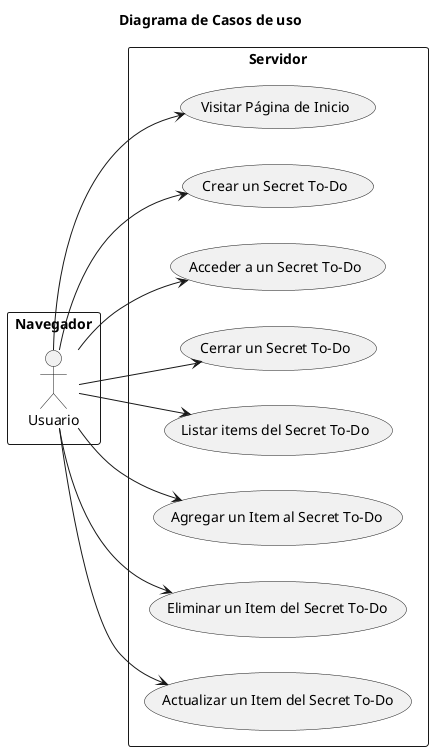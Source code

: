 /'
    Ing. Tirso Martínez Reyes
    Universidad Internacional de la Rioja
    Programación en el servidor
    Enero 2022
'/

@startuml SECRET_TODO_USECASES
left to right direction

title Diagrama de Casos de uso

rectangle Navegador {
    actor "Usuario" as U
}

rectangle Servidor {
    usecase "Visitar Página de Inicio" as UC_home
    usecase "Crear un Secret To-Do" as UC_createToDo
    usecase "Acceder a un Secret To-Do" as UC_getToDo
    usecase "Cerrar un Secret To-Do" as UC_closeToDo
    usecase "Listar items del Secret To-Do" as UC_listToDo
    usecase "Agregar un Item al Secret To-Do" as UC_addItem
    usecase "Eliminar un Item del Secret To-Do" as UC_removeItem
    usecase "Actualizar un Item del Secret To-Do" as UC_updateItem

    U --> UC_home
    U --> UC_createToDo
    U --> UC_getToDo
    U --> UC_closeToDo
    U --> UC_listToDo
    U --> UC_addItem
    U --> UC_removeItem
    U --> UC_updateItem
}
@enduml

@startuml SECRET_TODO_FLOW
scale 2
title Diagrama de Actividad de usuario

start
:Accede a la página de inicio;
fork
:Crear Secret To-Do;
fork again
:Acceder a un Secret To-Do;
end fork
fork
:Listar items en Secret To-Do;
fork again
:Agregar un Item al Secret To-Do;
fork again
:Eliminar un Item del Secret To-Do;
fork again
:Actualizar un Item del Secret To-Do;
end fork
:Cerrar un Secret To-Do;
stop
@enduml

@startuml SECRET_TODO_ENTITIES
title Diagrama de Clases

class ToDo{
    Integer id
    String label
    String userPassPhrase
    String systemPassPhrase
    Item[] items
    AccessToken accessToken
}

class Item{
    Integer Id
    Boolean isDone
    String label
}

class AccessToken{    
    String accessToken
    'Integer startTime
    'Integer endTime
    Integer toDo
}

class Log{
    Integer id
    Integer time
    String  target
    String  action
    String  data
}


ToDo -l- Item : tiene 0 o más >
ToDo -r- AccessToken : Tiene un >

Log -u- ToDo : Registra <
Log -u- Item : Registra <
Log -u- AccessToken : Registra <
@enduml